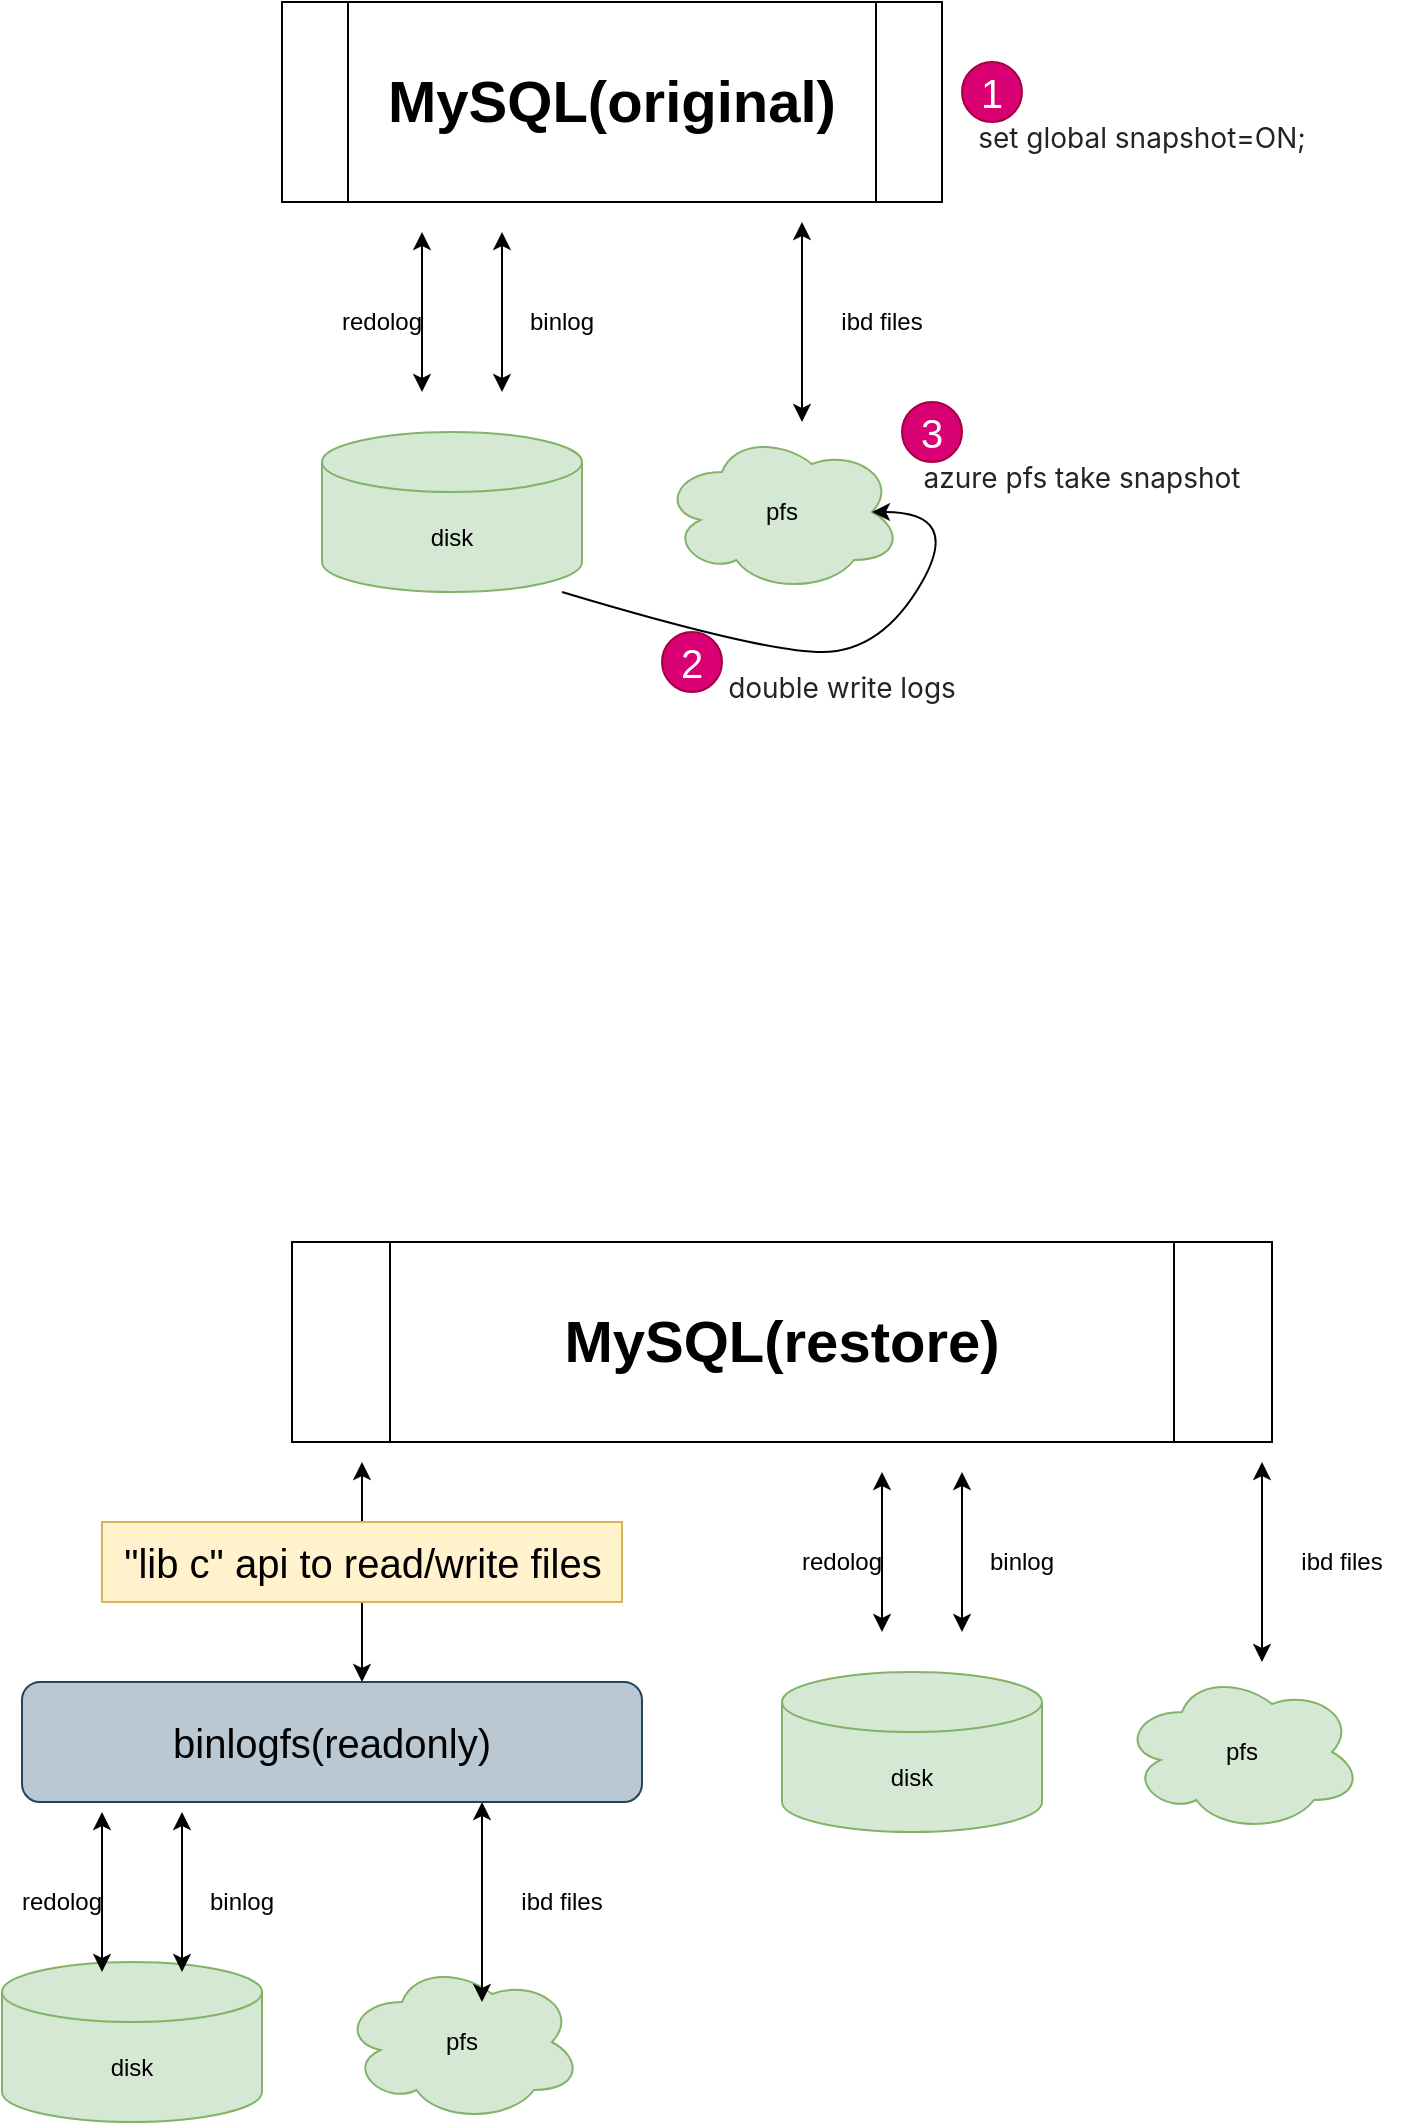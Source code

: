 <mxfile version="20.3.2" type="github">
  <diagram id="JDAgu7CtYTzbDPVyKARE" name="Page-1">
    <mxGraphModel dx="1422" dy="697" grid="1" gridSize="10" guides="1" tooltips="1" connect="1" arrows="1" fold="1" page="1" pageScale="1" pageWidth="3300" pageHeight="4681" math="0" shadow="0">
      <root>
        <mxCell id="0" />
        <mxCell id="1" parent="0" />
        <mxCell id="5B7Q1g4kLcetVFQa_htC-1" value="disk" style="shape=cylinder3;whiteSpace=wrap;html=1;boundedLbl=1;backgroundOutline=1;size=15;fillColor=#d5e8d4;strokeColor=#82b366;" vertex="1" parent="1">
          <mxGeometry x="200" y="315" width="130" height="80" as="geometry" />
        </mxCell>
        <mxCell id="5B7Q1g4kLcetVFQa_htC-2" value="&lt;b style=&quot;line-height: 1.6;&quot;&gt;&lt;font style=&quot;font-size: 29px;&quot;&gt;MySQL(original)&lt;/font&gt;&lt;/b&gt;" style="shape=process;whiteSpace=wrap;html=1;backgroundOutline=1;" vertex="1" parent="1">
          <mxGeometry x="180" y="100" width="330" height="100" as="geometry" />
        </mxCell>
        <mxCell id="5B7Q1g4kLcetVFQa_htC-5" value="" style="endArrow=classic;startArrow=classic;html=1;rounded=0;" edge="1" parent="1">
          <mxGeometry width="50" height="50" relative="1" as="geometry">
            <mxPoint x="250" y="295" as="sourcePoint" />
            <mxPoint x="250" y="215" as="targetPoint" />
          </mxGeometry>
        </mxCell>
        <mxCell id="5B7Q1g4kLcetVFQa_htC-6" value="redolog" style="text;html=1;strokeColor=none;fillColor=none;align=center;verticalAlign=middle;whiteSpace=wrap;rounded=0;" vertex="1" parent="1">
          <mxGeometry x="200" y="245" width="60" height="30" as="geometry" />
        </mxCell>
        <mxCell id="5B7Q1g4kLcetVFQa_htC-7" value="" style="endArrow=classic;startArrow=classic;html=1;rounded=0;" edge="1" parent="1">
          <mxGeometry width="50" height="50" relative="1" as="geometry">
            <mxPoint x="290" y="295" as="sourcePoint" />
            <mxPoint x="290" y="215" as="targetPoint" />
          </mxGeometry>
        </mxCell>
        <mxCell id="5B7Q1g4kLcetVFQa_htC-8" value="binlog" style="text;html=1;strokeColor=none;fillColor=none;align=center;verticalAlign=middle;whiteSpace=wrap;rounded=0;" vertex="1" parent="1">
          <mxGeometry x="290" y="245" width="60" height="30" as="geometry" />
        </mxCell>
        <mxCell id="5B7Q1g4kLcetVFQa_htC-9" value="pfs" style="ellipse;shape=cloud;whiteSpace=wrap;html=1;fillColor=#d5e8d4;strokeColor=#82b366;" vertex="1" parent="1">
          <mxGeometry x="370" y="315" width="120" height="80" as="geometry" />
        </mxCell>
        <mxCell id="5B7Q1g4kLcetVFQa_htC-10" value="" style="endArrow=classic;startArrow=classic;html=1;rounded=0;" edge="1" parent="1">
          <mxGeometry width="50" height="50" relative="1" as="geometry">
            <mxPoint x="440" y="310" as="sourcePoint" />
            <mxPoint x="440" y="210" as="targetPoint" />
          </mxGeometry>
        </mxCell>
        <mxCell id="5B7Q1g4kLcetVFQa_htC-11" value="ibd files" style="text;html=1;strokeColor=none;fillColor=none;align=center;verticalAlign=middle;whiteSpace=wrap;rounded=0;" vertex="1" parent="1">
          <mxGeometry x="450" y="245" width="60" height="30" as="geometry" />
        </mxCell>
        <mxCell id="5B7Q1g4kLcetVFQa_htC-26" value="&lt;span style=&quot;color: rgb(36, 36, 36); font-family: -apple-system, BlinkMacSystemFont, &amp;quot;Segoe UI&amp;quot;, system-ui, &amp;quot;Apple Color Emoji&amp;quot;, &amp;quot;Segoe UI Emoji&amp;quot;, &amp;quot;Segoe UI Web&amp;quot;, sans-serif; font-size: 14px; text-align: start; background-color: rgb(255, 255, 255);&quot;&gt;set global snapshot=ON;&lt;/span&gt;" style="text;html=1;strokeColor=none;fillColor=none;align=center;verticalAlign=middle;whiteSpace=wrap;rounded=0;fontSize=20;" vertex="1" parent="1">
          <mxGeometry x="520" y="150" width="180" height="30" as="geometry" />
        </mxCell>
        <mxCell id="5B7Q1g4kLcetVFQa_htC-27" value="1" style="ellipse;whiteSpace=wrap;html=1;aspect=fixed;fontSize=20;fillColor=#d80073;fontColor=#ffffff;strokeColor=#A50040;" vertex="1" parent="1">
          <mxGeometry x="520" y="130" width="30" height="30" as="geometry" />
        </mxCell>
        <mxCell id="5B7Q1g4kLcetVFQa_htC-28" value="&lt;span style=&quot;color: rgb(36, 36, 36); font-family: -apple-system, BlinkMacSystemFont, &amp;quot;Segoe UI&amp;quot;, system-ui, &amp;quot;Apple Color Emoji&amp;quot;, &amp;quot;Segoe UI Emoji&amp;quot;, &amp;quot;Segoe UI Web&amp;quot;, sans-serif; font-size: 14px; text-align: start; background-color: rgb(255, 255, 255);&quot;&gt;double write logs&lt;/span&gt;" style="text;html=1;strokeColor=none;fillColor=none;align=center;verticalAlign=middle;whiteSpace=wrap;rounded=0;fontSize=20;" vertex="1" parent="1">
          <mxGeometry x="370" y="425" width="180" height="30" as="geometry" />
        </mxCell>
        <mxCell id="5B7Q1g4kLcetVFQa_htC-29" value="2" style="ellipse;whiteSpace=wrap;html=1;aspect=fixed;fontSize=20;fillColor=#d80073;fontColor=#ffffff;strokeColor=#A50040;" vertex="1" parent="1">
          <mxGeometry x="370" y="415" width="30" height="30" as="geometry" />
        </mxCell>
        <mxCell id="5B7Q1g4kLcetVFQa_htC-30" value="&lt;div style=&quot;text-align: start;&quot;&gt;&lt;font face=&quot;-apple-system, BlinkMacSystemFont, Segoe UI, system-ui, Apple Color Emoji, Segoe UI Emoji, Segoe UI Web, sans-serif&quot; color=&quot;#242424&quot;&gt;&lt;span style=&quot;font-size: 14px; background-color: rgb(255, 255, 255);&quot;&gt;azure pfs take snapshot&lt;/span&gt;&lt;/font&gt;&lt;/div&gt;" style="text;html=1;strokeColor=none;fillColor=none;align=center;verticalAlign=middle;whiteSpace=wrap;rounded=0;fontSize=20;" vertex="1" parent="1">
          <mxGeometry x="490" y="320" width="180" height="30" as="geometry" />
        </mxCell>
        <mxCell id="5B7Q1g4kLcetVFQa_htC-31" value="3" style="ellipse;whiteSpace=wrap;html=1;aspect=fixed;fontSize=20;fillColor=#d80073;fontColor=#ffffff;strokeColor=#A50040;" vertex="1" parent="1">
          <mxGeometry x="490" y="300" width="30" height="30" as="geometry" />
        </mxCell>
        <mxCell id="5B7Q1g4kLcetVFQa_htC-33" value="" style="curved=1;endArrow=classic;html=1;rounded=0;fontSize=20;entryX=0.875;entryY=0.5;entryDx=0;entryDy=0;entryPerimeter=0;" edge="1" parent="1" target="5B7Q1g4kLcetVFQa_htC-9">
          <mxGeometry width="50" height="50" relative="1" as="geometry">
            <mxPoint x="320" y="395" as="sourcePoint" />
            <mxPoint x="500" y="335" as="targetPoint" />
            <Array as="points">
              <mxPoint x="420" y="425" />
              <mxPoint x="480" y="425" />
              <mxPoint x="520" y="355" />
            </Array>
          </mxGeometry>
        </mxCell>
        <mxCell id="5B7Q1g4kLcetVFQa_htC-34" value="disk" style="shape=cylinder3;whiteSpace=wrap;html=1;boundedLbl=1;backgroundOutline=1;size=15;fillColor=#d5e8d4;strokeColor=#82b366;" vertex="1" parent="1">
          <mxGeometry x="40" y="1080" width="130" height="80" as="geometry" />
        </mxCell>
        <mxCell id="5B7Q1g4kLcetVFQa_htC-35" value="&lt;b style=&quot;line-height: 1.6;&quot;&gt;&lt;font style=&quot;font-size: 29px;&quot;&gt;MySQL(restore)&lt;/font&gt;&lt;/b&gt;" style="shape=process;whiteSpace=wrap;html=1;backgroundOutline=1;" vertex="1" parent="1">
          <mxGeometry x="185" y="720" width="490" height="100" as="geometry" />
        </mxCell>
        <mxCell id="5B7Q1g4kLcetVFQa_htC-36" value="" style="endArrow=classic;startArrow=classic;html=1;rounded=0;" edge="1" parent="1">
          <mxGeometry width="50" height="50" relative="1" as="geometry">
            <mxPoint x="90" y="1085" as="sourcePoint" />
            <mxPoint x="90" y="1005" as="targetPoint" />
          </mxGeometry>
        </mxCell>
        <mxCell id="5B7Q1g4kLcetVFQa_htC-37" value="redolog" style="text;html=1;strokeColor=none;fillColor=none;align=center;verticalAlign=middle;whiteSpace=wrap;rounded=0;" vertex="1" parent="1">
          <mxGeometry x="40" y="1035" width="60" height="30" as="geometry" />
        </mxCell>
        <mxCell id="5B7Q1g4kLcetVFQa_htC-38" value="" style="endArrow=classic;startArrow=classic;html=1;rounded=0;" edge="1" parent="1">
          <mxGeometry width="50" height="50" relative="1" as="geometry">
            <mxPoint x="130" y="1085" as="sourcePoint" />
            <mxPoint x="130" y="1005" as="targetPoint" />
          </mxGeometry>
        </mxCell>
        <mxCell id="5B7Q1g4kLcetVFQa_htC-39" value="binlog" style="text;html=1;strokeColor=none;fillColor=none;align=center;verticalAlign=middle;whiteSpace=wrap;rounded=0;" vertex="1" parent="1">
          <mxGeometry x="130" y="1035" width="60" height="30" as="geometry" />
        </mxCell>
        <mxCell id="5B7Q1g4kLcetVFQa_htC-40" value="pfs" style="ellipse;shape=cloud;whiteSpace=wrap;html=1;fillColor=#d5e8d4;strokeColor=#82b366;" vertex="1" parent="1">
          <mxGeometry x="210" y="1080" width="120" height="80" as="geometry" />
        </mxCell>
        <mxCell id="5B7Q1g4kLcetVFQa_htC-41" value="" style="endArrow=classic;startArrow=classic;html=1;rounded=0;" edge="1" parent="1">
          <mxGeometry width="50" height="50" relative="1" as="geometry">
            <mxPoint x="280" y="1100" as="sourcePoint" />
            <mxPoint x="280" y="1000" as="targetPoint" />
          </mxGeometry>
        </mxCell>
        <mxCell id="5B7Q1g4kLcetVFQa_htC-42" value="ibd files" style="text;html=1;strokeColor=none;fillColor=none;align=center;verticalAlign=middle;whiteSpace=wrap;rounded=0;" vertex="1" parent="1">
          <mxGeometry x="290" y="1035" width="60" height="30" as="geometry" />
        </mxCell>
        <mxCell id="5B7Q1g4kLcetVFQa_htC-50" value="binlogfs(readonly)" style="rounded=1;whiteSpace=wrap;html=1;fontSize=20;fillColor=#bac8d3;strokeColor=#23445d;" vertex="1" parent="1">
          <mxGeometry x="50" y="940" width="310" height="60" as="geometry" />
        </mxCell>
        <mxCell id="5B7Q1g4kLcetVFQa_htC-51" value="" style="endArrow=classic;startArrow=classic;html=1;rounded=0;fontSize=20;" edge="1" parent="1">
          <mxGeometry width="50" height="50" relative="1" as="geometry">
            <mxPoint x="220" y="940" as="sourcePoint" />
            <mxPoint x="220" y="830" as="targetPoint" />
            <Array as="points">
              <mxPoint x="220" y="880" />
            </Array>
          </mxGeometry>
        </mxCell>
        <mxCell id="5B7Q1g4kLcetVFQa_htC-52" value="&quot;lib c&quot; api to read/write files" style="text;html=1;align=center;verticalAlign=middle;resizable=0;points=[];autosize=1;strokeColor=#d6b656;fillColor=#fff2cc;fontSize=20;" vertex="1" parent="1">
          <mxGeometry x="90" y="860" width="260" height="40" as="geometry" />
        </mxCell>
        <mxCell id="5B7Q1g4kLcetVFQa_htC-54" value="disk" style="shape=cylinder3;whiteSpace=wrap;html=1;boundedLbl=1;backgroundOutline=1;size=15;fillColor=#d5e8d4;strokeColor=#82b366;" vertex="1" parent="1">
          <mxGeometry x="430" y="935" width="130" height="80" as="geometry" />
        </mxCell>
        <mxCell id="5B7Q1g4kLcetVFQa_htC-55" value="" style="endArrow=classic;startArrow=classic;html=1;rounded=0;" edge="1" parent="1">
          <mxGeometry width="50" height="50" relative="1" as="geometry">
            <mxPoint x="480" y="915" as="sourcePoint" />
            <mxPoint x="480" y="835" as="targetPoint" />
          </mxGeometry>
        </mxCell>
        <mxCell id="5B7Q1g4kLcetVFQa_htC-56" value="redolog" style="text;html=1;strokeColor=none;fillColor=none;align=center;verticalAlign=middle;whiteSpace=wrap;rounded=0;" vertex="1" parent="1">
          <mxGeometry x="430" y="865" width="60" height="30" as="geometry" />
        </mxCell>
        <mxCell id="5B7Q1g4kLcetVFQa_htC-57" value="" style="endArrow=classic;startArrow=classic;html=1;rounded=0;" edge="1" parent="1">
          <mxGeometry width="50" height="50" relative="1" as="geometry">
            <mxPoint x="520" y="915" as="sourcePoint" />
            <mxPoint x="520" y="835" as="targetPoint" />
          </mxGeometry>
        </mxCell>
        <mxCell id="5B7Q1g4kLcetVFQa_htC-58" value="binlog" style="text;html=1;strokeColor=none;fillColor=none;align=center;verticalAlign=middle;whiteSpace=wrap;rounded=0;" vertex="1" parent="1">
          <mxGeometry x="520" y="865" width="60" height="30" as="geometry" />
        </mxCell>
        <mxCell id="5B7Q1g4kLcetVFQa_htC-59" value="pfs" style="ellipse;shape=cloud;whiteSpace=wrap;html=1;fillColor=#d5e8d4;strokeColor=#82b366;" vertex="1" parent="1">
          <mxGeometry x="600" y="935" width="120" height="80" as="geometry" />
        </mxCell>
        <mxCell id="5B7Q1g4kLcetVFQa_htC-60" value="" style="endArrow=classic;startArrow=classic;html=1;rounded=0;" edge="1" parent="1">
          <mxGeometry width="50" height="50" relative="1" as="geometry">
            <mxPoint x="670" y="930" as="sourcePoint" />
            <mxPoint x="670" y="830" as="targetPoint" />
          </mxGeometry>
        </mxCell>
        <mxCell id="5B7Q1g4kLcetVFQa_htC-61" value="ibd files" style="text;html=1;strokeColor=none;fillColor=none;align=center;verticalAlign=middle;whiteSpace=wrap;rounded=0;" vertex="1" parent="1">
          <mxGeometry x="680" y="865" width="60" height="30" as="geometry" />
        </mxCell>
      </root>
    </mxGraphModel>
  </diagram>
</mxfile>
